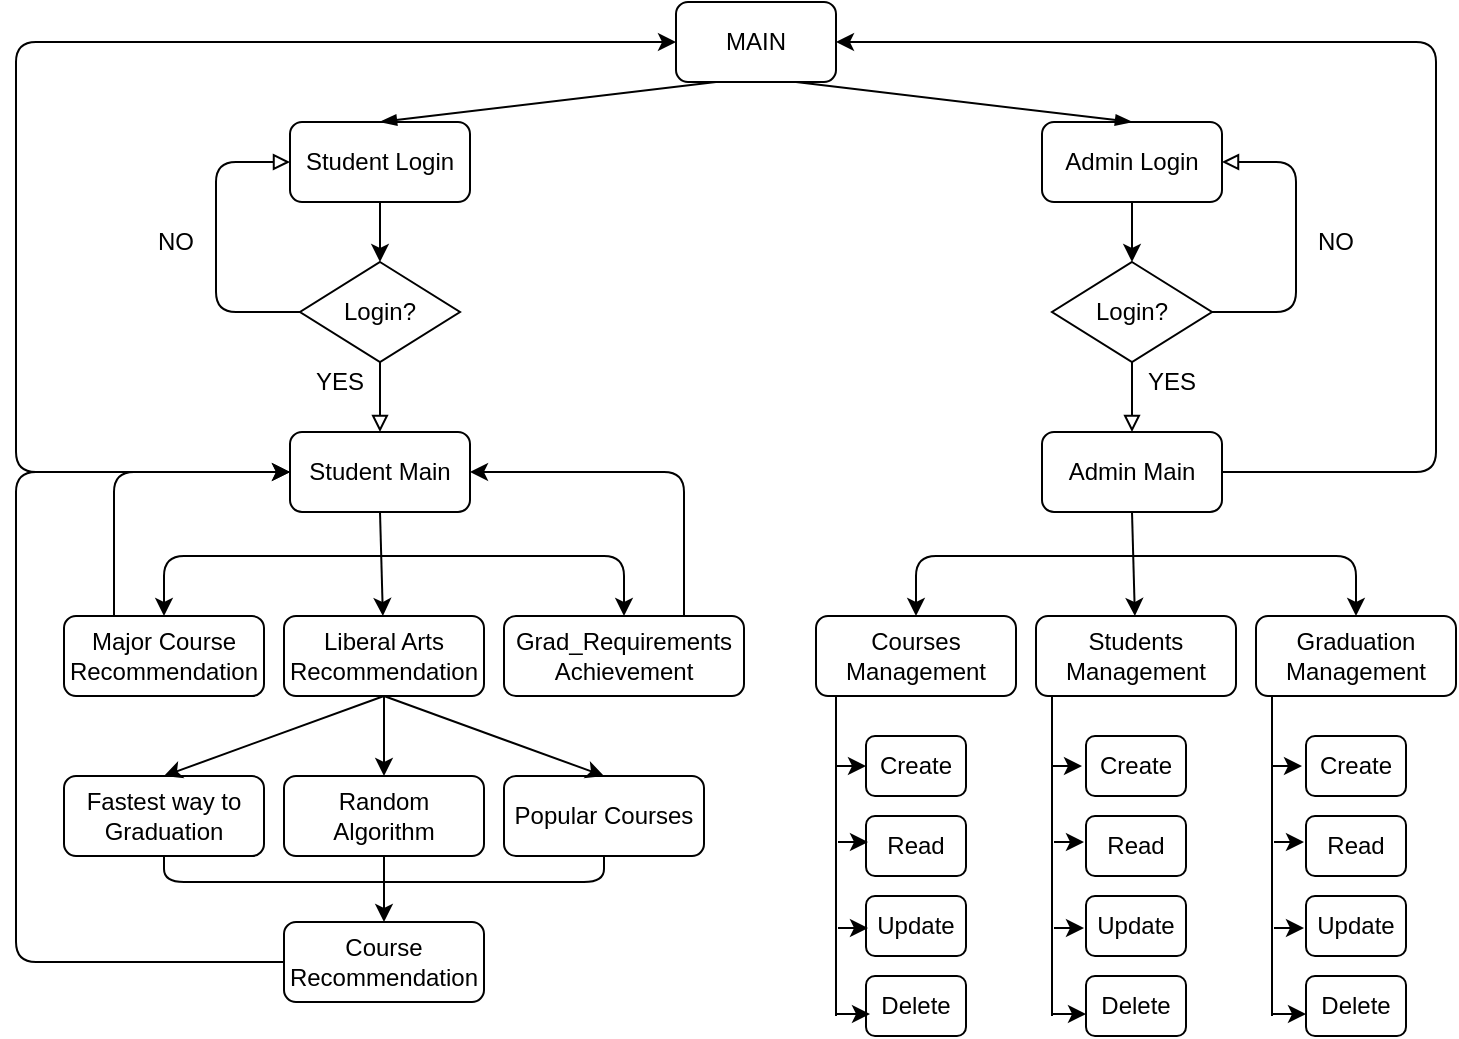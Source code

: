 <mxfile version="14.5.6" type="github">
  <diagram id="KriKKn6F9wLVpeAcaV_R" name="Page-1">
    <mxGraphModel dx="1673" dy="896" grid="1" gridSize="10" guides="1" tooltips="1" connect="1" arrows="1" fold="1" page="1" pageScale="1" pageWidth="827" pageHeight="1169" math="0" shadow="0">
      <root>
        <mxCell id="0" />
        <mxCell id="1" parent="0" />
        <mxCell id="cnnT2Qb8NBw0HW5TztHU-2" value="MAIN" style="rounded=1;whiteSpace=wrap;html=1;" vertex="1" parent="1">
          <mxGeometry x="400" y="60" width="80" height="40" as="geometry" />
        </mxCell>
        <mxCell id="cnnT2Qb8NBw0HW5TztHU-5" value="Admin Login" style="rounded=1;whiteSpace=wrap;html=1;" vertex="1" parent="1">
          <mxGeometry x="583" y="120" width="90" height="40" as="geometry" />
        </mxCell>
        <mxCell id="cnnT2Qb8NBw0HW5TztHU-6" value="Student Login" style="rounded=1;whiteSpace=wrap;html=1;" vertex="1" parent="1">
          <mxGeometry x="207" y="120" width="90" height="40" as="geometry" />
        </mxCell>
        <mxCell id="cnnT2Qb8NBw0HW5TztHU-15" value="" style="endArrow=blockThin;html=1;entryX=0.5;entryY=0;entryDx=0;entryDy=0;endFill=1;exitX=0.25;exitY=1;exitDx=0;exitDy=0;" edge="1" parent="1" source="cnnT2Qb8NBw0HW5TztHU-2" target="cnnT2Qb8NBw0HW5TztHU-6">
          <mxGeometry width="50" height="50" relative="1" as="geometry">
            <mxPoint x="380" y="410" as="sourcePoint" />
            <mxPoint x="430" y="360" as="targetPoint" />
          </mxGeometry>
        </mxCell>
        <mxCell id="cnnT2Qb8NBw0HW5TztHU-16" value="" style="endArrow=blockThin;html=1;entryX=0.5;entryY=0;entryDx=0;entryDy=0;endFill=1;exitX=0.75;exitY=1;exitDx=0;exitDy=0;" edge="1" parent="1" source="cnnT2Qb8NBw0HW5TztHU-2" target="cnnT2Qb8NBw0HW5TztHU-5">
          <mxGeometry width="50" height="50" relative="1" as="geometry">
            <mxPoint x="460" y="90" as="sourcePoint" />
            <mxPoint x="430" y="360" as="targetPoint" />
          </mxGeometry>
        </mxCell>
        <mxCell id="cnnT2Qb8NBw0HW5TztHU-21" value="Login?" style="rhombus;whiteSpace=wrap;html=1;" vertex="1" parent="1">
          <mxGeometry x="212" y="190" width="80" height="50" as="geometry" />
        </mxCell>
        <mxCell id="cnnT2Qb8NBw0HW5TztHU-26" value="" style="endArrow=block;html=1;strokeColor=#000000;exitX=0;exitY=0.5;exitDx=0;exitDy=0;entryX=0;entryY=0.5;entryDx=0;entryDy=0;endFill=0;" edge="1" parent="1" source="cnnT2Qb8NBw0HW5TztHU-21" target="cnnT2Qb8NBw0HW5TztHU-6">
          <mxGeometry width="50" height="50" relative="1" as="geometry">
            <mxPoint x="327" y="405" as="sourcePoint" />
            <mxPoint x="177" y="220" as="targetPoint" />
            <Array as="points">
              <mxPoint x="170" y="215" />
              <mxPoint x="170" y="140" />
            </Array>
          </mxGeometry>
        </mxCell>
        <mxCell id="cnnT2Qb8NBw0HW5TztHU-28" value="Student Main" style="rounded=1;whiteSpace=wrap;html=1;" vertex="1" parent="1">
          <mxGeometry x="207" y="275" width="90" height="40" as="geometry" />
        </mxCell>
        <mxCell id="cnnT2Qb8NBw0HW5TztHU-29" value="Login?" style="rhombus;whiteSpace=wrap;html=1;" vertex="1" parent="1">
          <mxGeometry x="588" y="190" width="80" height="50" as="geometry" />
        </mxCell>
        <mxCell id="cnnT2Qb8NBw0HW5TztHU-30" value="Admin Main" style="rounded=1;whiteSpace=wrap;html=1;" vertex="1" parent="1">
          <mxGeometry x="583" y="275" width="90" height="40" as="geometry" />
        </mxCell>
        <mxCell id="cnnT2Qb8NBw0HW5TztHU-32" value="Grad_Requirements&lt;br&gt;Achievement" style="rounded=1;whiteSpace=wrap;html=1;" vertex="1" parent="1">
          <mxGeometry x="314" y="367" width="120" height="40" as="geometry" />
        </mxCell>
        <mxCell id="cnnT2Qb8NBw0HW5TztHU-34" value="Major Course&lt;br&gt;Recommendation" style="rounded=1;whiteSpace=wrap;html=1;" vertex="1" parent="1">
          <mxGeometry x="94" y="367" width="100" height="40" as="geometry" />
        </mxCell>
        <mxCell id="cnnT2Qb8NBw0HW5TztHU-35" value="Liberal Arts&lt;br&gt;Recommendation" style="rounded=1;whiteSpace=wrap;html=1;" vertex="1" parent="1">
          <mxGeometry x="204" y="367" width="100" height="40" as="geometry" />
        </mxCell>
        <mxCell id="cnnT2Qb8NBw0HW5TztHU-36" value="" style="endArrow=classic;html=1;strokeColor=#000000;exitX=0;exitY=0.5;exitDx=0;exitDy=0;entryX=0;entryY=0.5;entryDx=0;entryDy=0;" edge="1" parent="1" source="cnnT2Qb8NBw0HW5TztHU-28" target="cnnT2Qb8NBw0HW5TztHU-2">
          <mxGeometry width="50" height="50" relative="1" as="geometry">
            <mxPoint x="340" y="430" as="sourcePoint" />
            <mxPoint x="390" y="380" as="targetPoint" />
            <Array as="points">
              <mxPoint x="70" y="295" />
              <mxPoint x="70" y="80" />
            </Array>
          </mxGeometry>
        </mxCell>
        <mxCell id="cnnT2Qb8NBw0HW5TztHU-39" value="Fastest way to Graduation" style="rounded=1;whiteSpace=wrap;html=1;" vertex="1" parent="1">
          <mxGeometry x="94" y="447" width="100" height="40" as="geometry" />
        </mxCell>
        <mxCell id="cnnT2Qb8NBw0HW5TztHU-40" value="Random Algorithm" style="rounded=1;whiteSpace=wrap;html=1;" vertex="1" parent="1">
          <mxGeometry x="204" y="447" width="100" height="40" as="geometry" />
        </mxCell>
        <mxCell id="cnnT2Qb8NBw0HW5TztHU-41" value="Popular Courses" style="rounded=1;whiteSpace=wrap;html=1;" vertex="1" parent="1">
          <mxGeometry x="314" y="447" width="100" height="40" as="geometry" />
        </mxCell>
        <mxCell id="cnnT2Qb8NBw0HW5TztHU-43" value="" style="endArrow=block;html=1;strokeColor=#000000;entryX=0.5;entryY=0;entryDx=0;entryDy=0;endFill=0;" edge="1" parent="1" target="cnnT2Qb8NBw0HW5TztHU-28">
          <mxGeometry width="50" height="50" relative="1" as="geometry">
            <mxPoint x="252" y="240" as="sourcePoint" />
            <mxPoint x="187" y="262" as="targetPoint" />
          </mxGeometry>
        </mxCell>
        <mxCell id="cnnT2Qb8NBw0HW5TztHU-47" value="" style="endArrow=classic;html=1;strokeColor=#000000;entryX=0.5;entryY=0;entryDx=0;entryDy=0;" edge="1" parent="1" target="cnnT2Qb8NBw0HW5TztHU-34">
          <mxGeometry width="50" height="50" relative="1" as="geometry">
            <mxPoint x="260" y="337" as="sourcePoint" />
            <mxPoint x="390" y="337" as="targetPoint" />
            <Array as="points">
              <mxPoint x="144" y="337" />
            </Array>
          </mxGeometry>
        </mxCell>
        <mxCell id="cnnT2Qb8NBw0HW5TztHU-48" value="" style="endArrow=classic;html=1;strokeColor=#000000;exitX=0.5;exitY=1;exitDx=0;exitDy=0;" edge="1" parent="1" source="cnnT2Qb8NBw0HW5TztHU-28" target="cnnT2Qb8NBw0HW5TztHU-35">
          <mxGeometry width="50" height="50" relative="1" as="geometry">
            <mxPoint x="253" y="365" as="sourcePoint" />
            <mxPoint x="390" y="365" as="targetPoint" />
          </mxGeometry>
        </mxCell>
        <mxCell id="cnnT2Qb8NBw0HW5TztHU-49" value="" style="endArrow=classic;html=1;strokeColor=#000000;entryX=0.5;entryY=0;entryDx=0;entryDy=0;" edge="1" parent="1" target="cnnT2Qb8NBw0HW5TztHU-32">
          <mxGeometry width="50" height="50" relative="1" as="geometry">
            <mxPoint x="250" y="337" as="sourcePoint" />
            <mxPoint x="390" y="337" as="targetPoint" />
            <Array as="points">
              <mxPoint x="374" y="337" />
            </Array>
          </mxGeometry>
        </mxCell>
        <mxCell id="cnnT2Qb8NBw0HW5TztHU-50" value="" style="endArrow=classic;html=1;strokeColor=#000000;exitX=0.5;exitY=1;exitDx=0;exitDy=0;entryX=0.5;entryY=0;entryDx=0;entryDy=0;" edge="1" parent="1" source="cnnT2Qb8NBw0HW5TztHU-35" target="cnnT2Qb8NBw0HW5TztHU-39">
          <mxGeometry width="50" height="50" relative="1" as="geometry">
            <mxPoint x="340" y="387" as="sourcePoint" />
            <mxPoint x="390" y="337" as="targetPoint" />
          </mxGeometry>
        </mxCell>
        <mxCell id="cnnT2Qb8NBw0HW5TztHU-51" value="" style="endArrow=classic;html=1;strokeColor=#000000;entryX=0.5;entryY=0;entryDx=0;entryDy=0;exitX=0.5;exitY=1;exitDx=0;exitDy=0;" edge="1" parent="1" source="cnnT2Qb8NBw0HW5TztHU-35" target="cnnT2Qb8NBw0HW5TztHU-40">
          <mxGeometry width="50" height="50" relative="1" as="geometry">
            <mxPoint x="254" y="417" as="sourcePoint" />
            <mxPoint x="390" y="337" as="targetPoint" />
          </mxGeometry>
        </mxCell>
        <mxCell id="cnnT2Qb8NBw0HW5TztHU-52" value="" style="endArrow=classic;html=1;strokeColor=#000000;exitX=0.5;exitY=1;exitDx=0;exitDy=0;entryX=0.5;entryY=0;entryDx=0;entryDy=0;" edge="1" parent="1" source="cnnT2Qb8NBw0HW5TztHU-35" target="cnnT2Qb8NBw0HW5TztHU-41">
          <mxGeometry width="50" height="50" relative="1" as="geometry">
            <mxPoint x="340" y="387" as="sourcePoint" />
            <mxPoint x="390" y="337" as="targetPoint" />
          </mxGeometry>
        </mxCell>
        <mxCell id="cnnT2Qb8NBw0HW5TztHU-54" value="" style="endArrow=classic;html=1;strokeColor=#000000;exitX=0.5;exitY=1;exitDx=0;exitDy=0;entryX=0.5;entryY=0;entryDx=0;entryDy=0;" edge="1" parent="1" source="cnnT2Qb8NBw0HW5TztHU-5" target="cnnT2Qb8NBw0HW5TztHU-29">
          <mxGeometry width="50" height="50" relative="1" as="geometry">
            <mxPoint x="343" y="430" as="sourcePoint" />
            <mxPoint x="393" y="380" as="targetPoint" />
          </mxGeometry>
        </mxCell>
        <mxCell id="cnnT2Qb8NBw0HW5TztHU-56" value="" style="endArrow=classic;html=1;strokeColor=#000000;exitX=0.5;exitY=1;exitDx=0;exitDy=0;entryX=0.5;entryY=0;entryDx=0;entryDy=0;" edge="1" parent="1" source="cnnT2Qb8NBw0HW5TztHU-6" target="cnnT2Qb8NBw0HW5TztHU-21">
          <mxGeometry width="50" height="50" relative="1" as="geometry">
            <mxPoint x="340" y="430" as="sourcePoint" />
            <mxPoint x="390" y="380" as="targetPoint" />
          </mxGeometry>
        </mxCell>
        <mxCell id="cnnT2Qb8NBw0HW5TztHU-57" value="" style="endArrow=block;html=1;strokeColor=#000000;entryX=0.5;entryY=0;entryDx=0;entryDy=0;endFill=0;" edge="1" parent="1" target="cnnT2Qb8NBw0HW5TztHU-30">
          <mxGeometry width="50" height="50" relative="1" as="geometry">
            <mxPoint x="628" y="240" as="sourcePoint" />
            <mxPoint x="265" y="287" as="targetPoint" />
          </mxGeometry>
        </mxCell>
        <mxCell id="cnnT2Qb8NBw0HW5TztHU-58" value="Graduation&lt;br&gt;Management" style="rounded=1;whiteSpace=wrap;html=1;" vertex="1" parent="1">
          <mxGeometry x="690" y="367" width="100" height="40" as="geometry" />
        </mxCell>
        <mxCell id="cnnT2Qb8NBw0HW5TztHU-59" value="Courses&lt;br&gt;Management" style="rounded=1;whiteSpace=wrap;html=1;" vertex="1" parent="1">
          <mxGeometry x="470" y="367" width="100" height="40" as="geometry" />
        </mxCell>
        <mxCell id="cnnT2Qb8NBw0HW5TztHU-60" value="Students&lt;br&gt;Management" style="rounded=1;whiteSpace=wrap;html=1;" vertex="1" parent="1">
          <mxGeometry x="580" y="367" width="100" height="40" as="geometry" />
        </mxCell>
        <mxCell id="cnnT2Qb8NBw0HW5TztHU-61" value="" style="endArrow=classic;html=1;strokeColor=#000000;entryX=0.5;entryY=0;entryDx=0;entryDy=0;" edge="1" parent="1" target="cnnT2Qb8NBw0HW5TztHU-59">
          <mxGeometry width="50" height="50" relative="1" as="geometry">
            <mxPoint x="636" y="337" as="sourcePoint" />
            <mxPoint x="766" y="337" as="targetPoint" />
            <Array as="points">
              <mxPoint x="520" y="337" />
            </Array>
          </mxGeometry>
        </mxCell>
        <mxCell id="cnnT2Qb8NBw0HW5TztHU-62" value="" style="endArrow=classic;html=1;strokeColor=#000000;exitX=0.5;exitY=1;exitDx=0;exitDy=0;" edge="1" parent="1" target="cnnT2Qb8NBw0HW5TztHU-60">
          <mxGeometry width="50" height="50" relative="1" as="geometry">
            <mxPoint x="628" y="315" as="sourcePoint" />
            <mxPoint x="766" y="365" as="targetPoint" />
          </mxGeometry>
        </mxCell>
        <mxCell id="cnnT2Qb8NBw0HW5TztHU-63" value="" style="endArrow=classic;html=1;strokeColor=#000000;entryX=0.5;entryY=0;entryDx=0;entryDy=0;" edge="1" parent="1" target="cnnT2Qb8NBw0HW5TztHU-58">
          <mxGeometry width="50" height="50" relative="1" as="geometry">
            <mxPoint x="626" y="337" as="sourcePoint" />
            <mxPoint x="766" y="337" as="targetPoint" />
            <Array as="points">
              <mxPoint x="740" y="337" />
            </Array>
          </mxGeometry>
        </mxCell>
        <mxCell id="cnnT2Qb8NBw0HW5TztHU-70" value="" style="endArrow=block;html=1;strokeColor=#000000;exitX=1;exitY=0.5;exitDx=0;exitDy=0;entryX=1;entryY=0.5;entryDx=0;entryDy=0;endFill=0;" edge="1" parent="1" source="cnnT2Qb8NBw0HW5TztHU-29" target="cnnT2Qb8NBw0HW5TztHU-5">
          <mxGeometry width="50" height="50" relative="1" as="geometry">
            <mxPoint x="742" y="230" as="sourcePoint" />
            <mxPoint x="737" y="140" as="targetPoint" />
            <Array as="points">
              <mxPoint x="710" y="215" />
              <mxPoint x="710" y="140" />
            </Array>
          </mxGeometry>
        </mxCell>
        <mxCell id="cnnT2Qb8NBw0HW5TztHU-71" value="Create" style="rounded=1;whiteSpace=wrap;html=1;" vertex="1" parent="1">
          <mxGeometry x="495" y="427" width="50" height="30" as="geometry" />
        </mxCell>
        <mxCell id="cnnT2Qb8NBw0HW5TztHU-72" value="Read" style="rounded=1;whiteSpace=wrap;html=1;" vertex="1" parent="1">
          <mxGeometry x="495" y="467" width="50" height="30" as="geometry" />
        </mxCell>
        <mxCell id="cnnT2Qb8NBw0HW5TztHU-73" value="Update" style="rounded=1;whiteSpace=wrap;html=1;" vertex="1" parent="1">
          <mxGeometry x="495" y="507" width="50" height="30" as="geometry" />
        </mxCell>
        <mxCell id="cnnT2Qb8NBw0HW5TztHU-74" value="Delete" style="rounded=1;whiteSpace=wrap;html=1;" vertex="1" parent="1">
          <mxGeometry x="495" y="547" width="50" height="30" as="geometry" />
        </mxCell>
        <mxCell id="cnnT2Qb8NBw0HW5TztHU-75" value="Create" style="rounded=1;whiteSpace=wrap;html=1;" vertex="1" parent="1">
          <mxGeometry x="605" y="427" width="50" height="30" as="geometry" />
        </mxCell>
        <mxCell id="cnnT2Qb8NBw0HW5TztHU-76" value="Read" style="rounded=1;whiteSpace=wrap;html=1;" vertex="1" parent="1">
          <mxGeometry x="605" y="467" width="50" height="30" as="geometry" />
        </mxCell>
        <mxCell id="cnnT2Qb8NBw0HW5TztHU-77" value="Update" style="rounded=1;whiteSpace=wrap;html=1;" vertex="1" parent="1">
          <mxGeometry x="605" y="507" width="50" height="30" as="geometry" />
        </mxCell>
        <mxCell id="cnnT2Qb8NBw0HW5TztHU-78" value="Delete" style="rounded=1;whiteSpace=wrap;html=1;" vertex="1" parent="1">
          <mxGeometry x="605" y="547" width="50" height="30" as="geometry" />
        </mxCell>
        <mxCell id="cnnT2Qb8NBw0HW5TztHU-84" value="Create" style="rounded=1;whiteSpace=wrap;html=1;" vertex="1" parent="1">
          <mxGeometry x="715" y="427" width="50" height="30" as="geometry" />
        </mxCell>
        <mxCell id="cnnT2Qb8NBw0HW5TztHU-85" value="Read" style="rounded=1;whiteSpace=wrap;html=1;" vertex="1" parent="1">
          <mxGeometry x="715" y="467" width="50" height="30" as="geometry" />
        </mxCell>
        <mxCell id="cnnT2Qb8NBw0HW5TztHU-86" value="Update" style="rounded=1;whiteSpace=wrap;html=1;" vertex="1" parent="1">
          <mxGeometry x="715" y="507" width="50" height="30" as="geometry" />
        </mxCell>
        <mxCell id="cnnT2Qb8NBw0HW5TztHU-87" value="Delete" style="rounded=1;whiteSpace=wrap;html=1;" vertex="1" parent="1">
          <mxGeometry x="715" y="547" width="50" height="30" as="geometry" />
        </mxCell>
        <mxCell id="cnnT2Qb8NBw0HW5TztHU-88" value="" style="endArrow=none;html=1;strokeColor=#000000;entryX=0.1;entryY=1;entryDx=0;entryDy=0;entryPerimeter=0;" edge="1" parent="1" target="cnnT2Qb8NBw0HW5TztHU-59">
          <mxGeometry width="50" height="50" relative="1" as="geometry">
            <mxPoint x="480" y="567" as="sourcePoint" />
            <mxPoint x="484" y="437" as="targetPoint" />
          </mxGeometry>
        </mxCell>
        <mxCell id="cnnT2Qb8NBw0HW5TztHU-89" value="" style="endArrow=classic;html=1;strokeColor=#000000;entryX=0;entryY=0.5;entryDx=0;entryDy=0;" edge="1" parent="1" target="cnnT2Qb8NBw0HW5TztHU-71">
          <mxGeometry width="50" height="50" relative="1" as="geometry">
            <mxPoint x="480" y="442" as="sourcePoint" />
            <mxPoint x="390" y="257" as="targetPoint" />
          </mxGeometry>
        </mxCell>
        <mxCell id="cnnT2Qb8NBw0HW5TztHU-90" value="" style="endArrow=classic;html=1;strokeColor=#000000;entryX=0;entryY=0.5;entryDx=0;entryDy=0;" edge="1" parent="1">
          <mxGeometry width="50" height="50" relative="1" as="geometry">
            <mxPoint x="481" y="480" as="sourcePoint" />
            <mxPoint x="496" y="480" as="targetPoint" />
          </mxGeometry>
        </mxCell>
        <mxCell id="cnnT2Qb8NBw0HW5TztHU-91" value="" style="endArrow=classic;html=1;strokeColor=#000000;entryX=0;entryY=0.5;entryDx=0;entryDy=0;" edge="1" parent="1">
          <mxGeometry width="50" height="50" relative="1" as="geometry">
            <mxPoint x="481" y="523.0" as="sourcePoint" />
            <mxPoint x="496" y="523.0" as="targetPoint" />
          </mxGeometry>
        </mxCell>
        <mxCell id="cnnT2Qb8NBw0HW5TztHU-92" value="" style="endArrow=classic;html=1;strokeColor=#000000;entryX=0;entryY=0.5;entryDx=0;entryDy=0;" edge="1" parent="1">
          <mxGeometry width="50" height="50" relative="1" as="geometry">
            <mxPoint x="480" y="566" as="sourcePoint" />
            <mxPoint x="497" y="566.0" as="targetPoint" />
          </mxGeometry>
        </mxCell>
        <mxCell id="cnnT2Qb8NBw0HW5TztHU-103" value="" style="endArrow=none;html=1;strokeColor=#000000;entryX=0.1;entryY=1;entryDx=0;entryDy=0;entryPerimeter=0;" edge="1" parent="1">
          <mxGeometry width="50" height="50" relative="1" as="geometry">
            <mxPoint x="588" y="567" as="sourcePoint" />
            <mxPoint x="588" y="407" as="targetPoint" />
          </mxGeometry>
        </mxCell>
        <mxCell id="cnnT2Qb8NBw0HW5TztHU-104" value="" style="endArrow=classic;html=1;strokeColor=#000000;entryX=0;entryY=0.5;entryDx=0;entryDy=0;" edge="1" parent="1">
          <mxGeometry width="50" height="50" relative="1" as="geometry">
            <mxPoint x="588" y="442" as="sourcePoint" />
            <mxPoint x="603" y="442" as="targetPoint" />
          </mxGeometry>
        </mxCell>
        <mxCell id="cnnT2Qb8NBw0HW5TztHU-105" value="" style="endArrow=classic;html=1;strokeColor=#000000;entryX=0;entryY=0.5;entryDx=0;entryDy=0;" edge="1" parent="1">
          <mxGeometry width="50" height="50" relative="1" as="geometry">
            <mxPoint x="589" y="480.0" as="sourcePoint" />
            <mxPoint x="604" y="480.0" as="targetPoint" />
          </mxGeometry>
        </mxCell>
        <mxCell id="cnnT2Qb8NBw0HW5TztHU-106" value="" style="endArrow=classic;html=1;strokeColor=#000000;entryX=0;entryY=0.5;entryDx=0;entryDy=0;" edge="1" parent="1">
          <mxGeometry width="50" height="50" relative="1" as="geometry">
            <mxPoint x="589" y="523.0" as="sourcePoint" />
            <mxPoint x="604" y="523.0" as="targetPoint" />
          </mxGeometry>
        </mxCell>
        <mxCell id="cnnT2Qb8NBw0HW5TztHU-107" value="" style="endArrow=classic;html=1;strokeColor=#000000;entryX=0;entryY=0.5;entryDx=0;entryDy=0;" edge="1" parent="1">
          <mxGeometry width="50" height="50" relative="1" as="geometry">
            <mxPoint x="588" y="566" as="sourcePoint" />
            <mxPoint x="605" y="566.0" as="targetPoint" />
          </mxGeometry>
        </mxCell>
        <mxCell id="cnnT2Qb8NBw0HW5TztHU-108" value="" style="endArrow=none;html=1;strokeColor=#000000;entryX=0.1;entryY=1;entryDx=0;entryDy=0;entryPerimeter=0;" edge="1" parent="1">
          <mxGeometry width="50" height="50" relative="1" as="geometry">
            <mxPoint x="698" y="567" as="sourcePoint" />
            <mxPoint x="698" y="407" as="targetPoint" />
          </mxGeometry>
        </mxCell>
        <mxCell id="cnnT2Qb8NBw0HW5TztHU-109" value="" style="endArrow=classic;html=1;strokeColor=#000000;entryX=0;entryY=0.5;entryDx=0;entryDy=0;" edge="1" parent="1">
          <mxGeometry width="50" height="50" relative="1" as="geometry">
            <mxPoint x="698" y="442" as="sourcePoint" />
            <mxPoint x="713" y="442" as="targetPoint" />
          </mxGeometry>
        </mxCell>
        <mxCell id="cnnT2Qb8NBw0HW5TztHU-110" value="" style="endArrow=classic;html=1;strokeColor=#000000;entryX=0;entryY=0.5;entryDx=0;entryDy=0;" edge="1" parent="1">
          <mxGeometry width="50" height="50" relative="1" as="geometry">
            <mxPoint x="699" y="480.0" as="sourcePoint" />
            <mxPoint x="714" y="480.0" as="targetPoint" />
          </mxGeometry>
        </mxCell>
        <mxCell id="cnnT2Qb8NBw0HW5TztHU-111" value="" style="endArrow=classic;html=1;strokeColor=#000000;entryX=0;entryY=0.5;entryDx=0;entryDy=0;" edge="1" parent="1">
          <mxGeometry width="50" height="50" relative="1" as="geometry">
            <mxPoint x="699" y="523.0" as="sourcePoint" />
            <mxPoint x="714" y="523.0" as="targetPoint" />
          </mxGeometry>
        </mxCell>
        <mxCell id="cnnT2Qb8NBw0HW5TztHU-112" value="" style="endArrow=classic;html=1;strokeColor=#000000;entryX=0;entryY=0.5;entryDx=0;entryDy=0;" edge="1" parent="1">
          <mxGeometry width="50" height="50" relative="1" as="geometry">
            <mxPoint x="698" y="566" as="sourcePoint" />
            <mxPoint x="715" y="566.0" as="targetPoint" />
          </mxGeometry>
        </mxCell>
        <mxCell id="cnnT2Qb8NBw0HW5TztHU-113" value="" style="endArrow=classic;html=1;strokeColor=#000000;exitX=1;exitY=0.5;exitDx=0;exitDy=0;entryX=1;entryY=0.5;entryDx=0;entryDy=0;" edge="1" parent="1" source="cnnT2Qb8NBw0HW5TztHU-30" target="cnnT2Qb8NBw0HW5TztHU-2">
          <mxGeometry width="50" height="50" relative="1" as="geometry">
            <mxPoint x="647" y="298" as="sourcePoint" />
            <mxPoint x="840" y="70" as="targetPoint" />
            <Array as="points">
              <mxPoint x="780" y="295" />
              <mxPoint x="780" y="80" />
            </Array>
          </mxGeometry>
        </mxCell>
        <mxCell id="cnnT2Qb8NBw0HW5TztHU-116" value="YES" style="text;html=1;strokeColor=none;fillColor=none;align=center;verticalAlign=middle;whiteSpace=wrap;rounded=0;" vertex="1" parent="1">
          <mxGeometry x="212" y="240" width="40" height="20" as="geometry" />
        </mxCell>
        <mxCell id="cnnT2Qb8NBw0HW5TztHU-117" value="NO" style="text;html=1;strokeColor=none;fillColor=none;align=center;verticalAlign=middle;whiteSpace=wrap;rounded=0;" vertex="1" parent="1">
          <mxGeometry x="130" y="170" width="40" height="20" as="geometry" />
        </mxCell>
        <mxCell id="cnnT2Qb8NBw0HW5TztHU-118" value="YES" style="text;html=1;strokeColor=none;fillColor=none;align=center;verticalAlign=middle;whiteSpace=wrap;rounded=0;" vertex="1" parent="1">
          <mxGeometry x="628" y="240" width="40" height="20" as="geometry" />
        </mxCell>
        <mxCell id="cnnT2Qb8NBw0HW5TztHU-119" value="NO" style="text;html=1;strokeColor=none;fillColor=none;align=center;verticalAlign=middle;whiteSpace=wrap;rounded=0;" vertex="1" parent="1">
          <mxGeometry x="710" y="170" width="40" height="20" as="geometry" />
        </mxCell>
        <mxCell id="cnnT2Qb8NBw0HW5TztHU-121" value="Course Recommendation" style="rounded=1;whiteSpace=wrap;html=1;" vertex="1" parent="1">
          <mxGeometry x="204" y="520" width="100" height="40" as="geometry" />
        </mxCell>
        <mxCell id="cnnT2Qb8NBw0HW5TztHU-122" value="" style="endArrow=classic;html=1;strokeColor=#000000;exitX=0.75;exitY=0;exitDx=0;exitDy=0;entryX=1;entryY=0.5;entryDx=0;entryDy=0;" edge="1" parent="1" source="cnnT2Qb8NBw0HW5TztHU-32" target="cnnT2Qb8NBw0HW5TztHU-28">
          <mxGeometry width="50" height="50" relative="1" as="geometry">
            <mxPoint x="610" y="450" as="sourcePoint" />
            <mxPoint x="660" y="400" as="targetPoint" />
            <Array as="points">
              <mxPoint x="404" y="295" />
            </Array>
          </mxGeometry>
        </mxCell>
        <mxCell id="cnnT2Qb8NBw0HW5TztHU-123" value="" style="endArrow=classic;html=1;strokeColor=#000000;exitX=0.5;exitY=1;exitDx=0;exitDy=0;" edge="1" parent="1" source="cnnT2Qb8NBw0HW5TztHU-40" target="cnnT2Qb8NBw0HW5TztHU-121">
          <mxGeometry width="50" height="50" relative="1" as="geometry">
            <mxPoint x="610" y="450" as="sourcePoint" />
            <mxPoint x="660" y="400" as="targetPoint" />
          </mxGeometry>
        </mxCell>
        <mxCell id="cnnT2Qb8NBw0HW5TztHU-124" value="" style="endArrow=none;html=1;strokeColor=#000000;exitX=0.5;exitY=1;exitDx=0;exitDy=0;" edge="1" parent="1" source="cnnT2Qb8NBw0HW5TztHU-39">
          <mxGeometry width="50" height="50" relative="1" as="geometry">
            <mxPoint x="610" y="450" as="sourcePoint" />
            <mxPoint x="260" y="500" as="targetPoint" />
            <Array as="points">
              <mxPoint x="144" y="500" />
            </Array>
          </mxGeometry>
        </mxCell>
        <mxCell id="cnnT2Qb8NBw0HW5TztHU-125" value="" style="endArrow=none;html=1;strokeColor=#000000;exitX=0.5;exitY=1;exitDx=0;exitDy=0;" edge="1" parent="1" source="cnnT2Qb8NBw0HW5TztHU-41">
          <mxGeometry width="50" height="50" relative="1" as="geometry">
            <mxPoint x="610" y="450" as="sourcePoint" />
            <mxPoint x="260" y="500" as="targetPoint" />
            <Array as="points">
              <mxPoint x="364" y="500" />
            </Array>
          </mxGeometry>
        </mxCell>
        <mxCell id="cnnT2Qb8NBw0HW5TztHU-126" value="" style="endArrow=classic;html=1;strokeColor=#000000;exitX=0.25;exitY=0;exitDx=0;exitDy=0;entryX=0;entryY=0.5;entryDx=0;entryDy=0;" edge="1" parent="1" source="cnnT2Qb8NBw0HW5TztHU-34" target="cnnT2Qb8NBw0HW5TztHU-28">
          <mxGeometry width="50" height="50" relative="1" as="geometry">
            <mxPoint x="610" y="450" as="sourcePoint" />
            <mxPoint x="660" y="400" as="targetPoint" />
            <Array as="points">
              <mxPoint x="119" y="295" />
            </Array>
          </mxGeometry>
        </mxCell>
        <mxCell id="cnnT2Qb8NBw0HW5TztHU-129" value="" style="endArrow=classic;html=1;strokeColor=#000000;exitX=0;exitY=0.5;exitDx=0;exitDy=0;entryX=0;entryY=0.5;entryDx=0;entryDy=0;" edge="1" parent="1" source="cnnT2Qb8NBw0HW5TztHU-121" target="cnnT2Qb8NBw0HW5TztHU-28">
          <mxGeometry width="50" height="50" relative="1" as="geometry">
            <mxPoint x="610" y="450" as="sourcePoint" />
            <mxPoint x="660" y="400" as="targetPoint" />
            <Array as="points">
              <mxPoint x="70" y="540" />
              <mxPoint x="70" y="295" />
            </Array>
          </mxGeometry>
        </mxCell>
      </root>
    </mxGraphModel>
  </diagram>
</mxfile>
